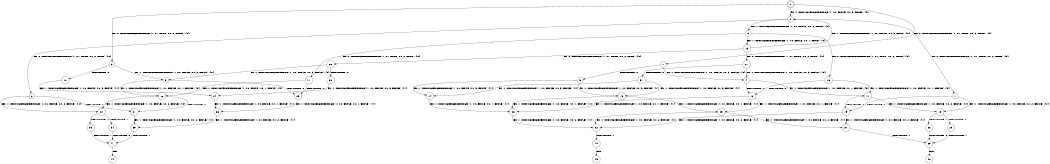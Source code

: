 digraph BCG {
size = "7, 10.5";
center = TRUE;
node [shape = circle];
0 [peripheries = 2];
0 -> 1 [label = "EX !0 !ATOMIC_EXCH_BRANCH (1, +1, TRUE, +0, 2, TRUE) !{0}"];
0 -> 2 [label = "EX !1 !ATOMIC_EXCH_BRANCH (1, +0, FALSE, +0, 3, TRUE) !{0}"];
0 -> 3 [label = "EX !0 !ATOMIC_EXCH_BRANCH (1, +1, TRUE, +0, 2, TRUE) !{0}"];
1 -> 4 [label = "EX !1 !ATOMIC_EXCH_BRANCH (1, +0, FALSE, +0, 3, FALSE) !{0}"];
1 -> 5 [label = "TERMINATE !0"];
2 -> 6 [label = "EX !1 !ATOMIC_EXCH_BRANCH (1, +0, FALSE, +0, 2, TRUE) !{0}"];
2 -> 7 [label = "EX !0 !ATOMIC_EXCH_BRANCH (1, +1, TRUE, +0, 2, TRUE) !{0}"];
2 -> 8 [label = "EX !0 !ATOMIC_EXCH_BRANCH (1, +1, TRUE, +0, 2, TRUE) !{0}"];
3 -> 9 [label = "EX !1 !ATOMIC_EXCH_BRANCH (1, +0, FALSE, +0, 3, FALSE) !{0}"];
3 -> 10 [label = "TERMINATE !0"];
4 -> 11 [label = "EX !1 !ATOMIC_EXCH_BRANCH (1, +0, FALSE, +0, 1, FALSE) !{0}"];
4 -> 12 [label = "TERMINATE !0"];
5 -> 13 [label = "EX !1 !ATOMIC_EXCH_BRANCH (1, +0, FALSE, +0, 3, FALSE) !{1}"];
5 -> 14 [label = "EX !1 !ATOMIC_EXCH_BRANCH (1, +0, FALSE, +0, 3, FALSE) !{1}"];
6 -> 15 [label = "EX !1 !ATOMIC_EXCH_BRANCH (1, +0, FALSE, +0, 1, TRUE) !{0}"];
6 -> 16 [label = "EX !0 !ATOMIC_EXCH_BRANCH (1, +1, TRUE, +0, 2, TRUE) !{0}"];
6 -> 17 [label = "EX !0 !ATOMIC_EXCH_BRANCH (1, +1, TRUE, +0, 2, TRUE) !{0}"];
7 -> 18 [label = "EX !1 !ATOMIC_EXCH_BRANCH (1, +0, FALSE, +0, 2, FALSE) !{0}"];
7 -> 19 [label = "TERMINATE !0"];
8 -> 20 [label = "EX !1 !ATOMIC_EXCH_BRANCH (1, +0, FALSE, +0, 2, FALSE) !{0}"];
8 -> 21 [label = "TERMINATE !0"];
9 -> 22 [label = "EX !1 !ATOMIC_EXCH_BRANCH (1, +0, FALSE, +0, 1, FALSE) !{0}"];
9 -> 23 [label = "TERMINATE !0"];
10 -> 24 [label = "EX !1 !ATOMIC_EXCH_BRANCH (1, +0, FALSE, +0, 3, FALSE) !{1}"];
11 -> 18 [label = "EX !1 !ATOMIC_EXCH_BRANCH (1, +0, FALSE, +0, 2, FALSE) !{0}"];
11 -> 19 [label = "TERMINATE !0"];
12 -> 25 [label = "EX !1 !ATOMIC_EXCH_BRANCH (1, +0, FALSE, +0, 1, FALSE) !{1}"];
12 -> 26 [label = "EX !1 !ATOMIC_EXCH_BRANCH (1, +0, FALSE, +0, 1, FALSE) !{1}"];
13 -> 25 [label = "EX !1 !ATOMIC_EXCH_BRANCH (1, +0, FALSE, +0, 1, FALSE) !{1}"];
13 -> 26 [label = "EX !1 !ATOMIC_EXCH_BRANCH (1, +0, FALSE, +0, 1, FALSE) !{1}"];
14 -> 26 [label = "EX !1 !ATOMIC_EXCH_BRANCH (1, +0, FALSE, +0, 1, FALSE) !{1}"];
15 -> 2 [label = "EX !1 !ATOMIC_EXCH_BRANCH (1, +0, FALSE, +0, 3, TRUE) !{0}"];
15 -> 27 [label = "EX !0 !ATOMIC_EXCH_BRANCH (1, +1, TRUE, +0, 2, TRUE) !{0}"];
15 -> 28 [label = "EX !0 !ATOMIC_EXCH_BRANCH (1, +1, TRUE, +0, 2, TRUE) !{0}"];
16 -> 11 [label = "EX !1 !ATOMIC_EXCH_BRANCH (1, +0, FALSE, +0, 1, FALSE) !{0}"];
16 -> 12 [label = "TERMINATE !0"];
17 -> 22 [label = "EX !1 !ATOMIC_EXCH_BRANCH (1, +0, FALSE, +0, 1, FALSE) !{0}"];
17 -> 23 [label = "TERMINATE !0"];
18 -> 29 [label = "TERMINATE !0"];
18 -> 30 [label = "TERMINATE !1"];
19 -> 31 [label = "EX !1 !ATOMIC_EXCH_BRANCH (1, +0, FALSE, +0, 2, FALSE) !{1}"];
19 -> 32 [label = "EX !1 !ATOMIC_EXCH_BRANCH (1, +0, FALSE, +0, 2, FALSE) !{1}"];
20 -> 33 [label = "TERMINATE !0"];
20 -> 34 [label = "TERMINATE !1"];
21 -> 35 [label = "EX !1 !ATOMIC_EXCH_BRANCH (1, +0, FALSE, +0, 2, FALSE) !{1}"];
22 -> 20 [label = "EX !1 !ATOMIC_EXCH_BRANCH (1, +0, FALSE, +0, 2, FALSE) !{0}"];
22 -> 21 [label = "TERMINATE !0"];
23 -> 36 [label = "EX !1 !ATOMIC_EXCH_BRANCH (1, +0, FALSE, +0, 1, FALSE) !{1}"];
24 -> 36 [label = "EX !1 !ATOMIC_EXCH_BRANCH (1, +0, FALSE, +0, 1, FALSE) !{1}"];
25 -> 31 [label = "EX !1 !ATOMIC_EXCH_BRANCH (1, +0, FALSE, +0, 2, FALSE) !{1}"];
25 -> 32 [label = "EX !1 !ATOMIC_EXCH_BRANCH (1, +0, FALSE, +0, 2, FALSE) !{1}"];
26 -> 32 [label = "EX !1 !ATOMIC_EXCH_BRANCH (1, +0, FALSE, +0, 2, FALSE) !{1}"];
27 -> 4 [label = "EX !1 !ATOMIC_EXCH_BRANCH (1, +0, FALSE, +0, 3, FALSE) !{0}"];
27 -> 37 [label = "TERMINATE !0"];
28 -> 9 [label = "EX !1 !ATOMIC_EXCH_BRANCH (1, +0, FALSE, +0, 3, FALSE) !{0}"];
28 -> 38 [label = "TERMINATE !0"];
29 -> 39 [label = "TERMINATE !1"];
30 -> 39 [label = "TERMINATE !0"];
31 -> 39 [label = "TERMINATE !1"];
32 -> 40 [label = "TERMINATE !1"];
33 -> 41 [label = "TERMINATE !1"];
34 -> 41 [label = "TERMINATE !0"];
35 -> 41 [label = "TERMINATE !1"];
36 -> 35 [label = "EX !1 !ATOMIC_EXCH_BRANCH (1, +0, FALSE, +0, 2, FALSE) !{1}"];
37 -> 13 [label = "EX !1 !ATOMIC_EXCH_BRANCH (1, +0, FALSE, +0, 3, FALSE) !{1}"];
37 -> 14 [label = "EX !1 !ATOMIC_EXCH_BRANCH (1, +0, FALSE, +0, 3, FALSE) !{1}"];
38 -> 24 [label = "EX !1 !ATOMIC_EXCH_BRANCH (1, +0, FALSE, +0, 3, FALSE) !{1}"];
39 -> 42 [label = "exit"];
40 -> 43 [label = "exit"];
41 -> 44 [label = "exit"];
}
